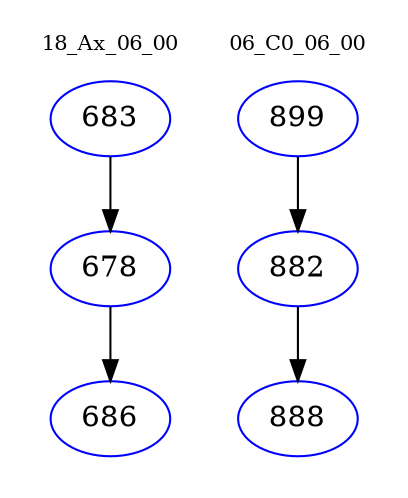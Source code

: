 digraph{
subgraph cluster_0 {
color = white
label = "18_Ax_06_00";
fontsize=10;
T0_683 [label="683", color="blue"]
T0_683 -> T0_678 [color="black"]
T0_678 [label="678", color="blue"]
T0_678 -> T0_686 [color="black"]
T0_686 [label="686", color="blue"]
}
subgraph cluster_1 {
color = white
label = "06_C0_06_00";
fontsize=10;
T1_899 [label="899", color="blue"]
T1_899 -> T1_882 [color="black"]
T1_882 [label="882", color="blue"]
T1_882 -> T1_888 [color="black"]
T1_888 [label="888", color="blue"]
}
}

